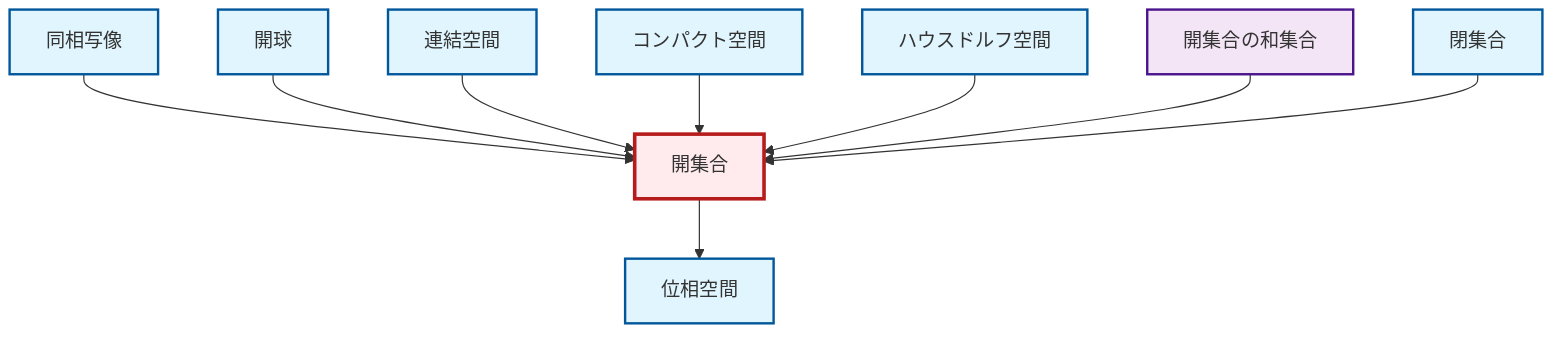 graph TD
    classDef definition fill:#e1f5fe,stroke:#01579b,stroke-width:2px
    classDef theorem fill:#f3e5f5,stroke:#4a148c,stroke-width:2px
    classDef axiom fill:#fff3e0,stroke:#e65100,stroke-width:2px
    classDef example fill:#e8f5e9,stroke:#1b5e20,stroke-width:2px
    classDef current fill:#ffebee,stroke:#b71c1c,stroke-width:3px
    def-open-ball["開球"]:::definition
    def-open-set["開集合"]:::definition
    thm-union-open-sets["開集合の和集合"]:::theorem
    def-homeomorphism["同相写像"]:::definition
    def-topological-space["位相空間"]:::definition
    def-closed-set["閉集合"]:::definition
    def-hausdorff["ハウスドルフ空間"]:::definition
    def-compact["コンパクト空間"]:::definition
    def-connected["連結空間"]:::definition
    def-homeomorphism --> def-open-set
    def-open-set --> def-topological-space
    def-open-ball --> def-open-set
    def-connected --> def-open-set
    def-compact --> def-open-set
    def-hausdorff --> def-open-set
    thm-union-open-sets --> def-open-set
    def-closed-set --> def-open-set
    class def-open-set current